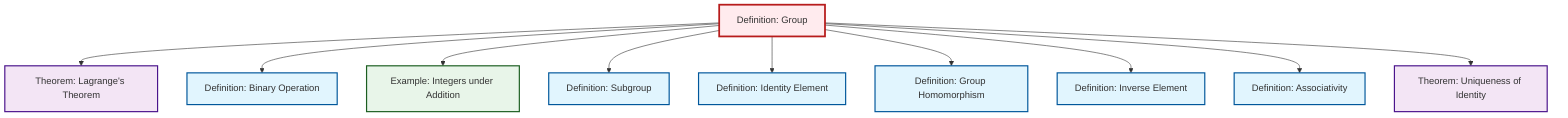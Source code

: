 graph TD
    classDef definition fill:#e1f5fe,stroke:#01579b,stroke-width:2px
    classDef theorem fill:#f3e5f5,stroke:#4a148c,stroke-width:2px
    classDef axiom fill:#fff3e0,stroke:#e65100,stroke-width:2px
    classDef example fill:#e8f5e9,stroke:#1b5e20,stroke-width:2px
    classDef current fill:#ffebee,stroke:#b71c1c,stroke-width:3px
    def-inverse-element["Definition: Inverse Element"]:::definition
    def-associativity["Definition: Associativity"]:::definition
    def-identity-element["Definition: Identity Element"]:::definition
    def-binary-operation["Definition: Binary Operation"]:::definition
    def-homomorphism["Definition: Group Homomorphism"]:::definition
    ex-integers-addition["Example: Integers under Addition"]:::example
    thm-lagrange["Theorem: Lagrange's Theorem"]:::theorem
    thm-unique-identity["Theorem: Uniqueness of Identity"]:::theorem
    def-subgroup["Definition: Subgroup"]:::definition
    def-group-example["Definition: Group"]:::definition
    def-group-example --> thm-lagrange
    def-group-example --> def-binary-operation
    def-group-example --> ex-integers-addition
    def-group-example --> def-subgroup
    def-group-example --> def-identity-element
    def-group-example --> def-homomorphism
    def-group-example --> def-inverse-element
    def-group-example --> def-associativity
    def-group-example --> thm-unique-identity
    class def-group-example current